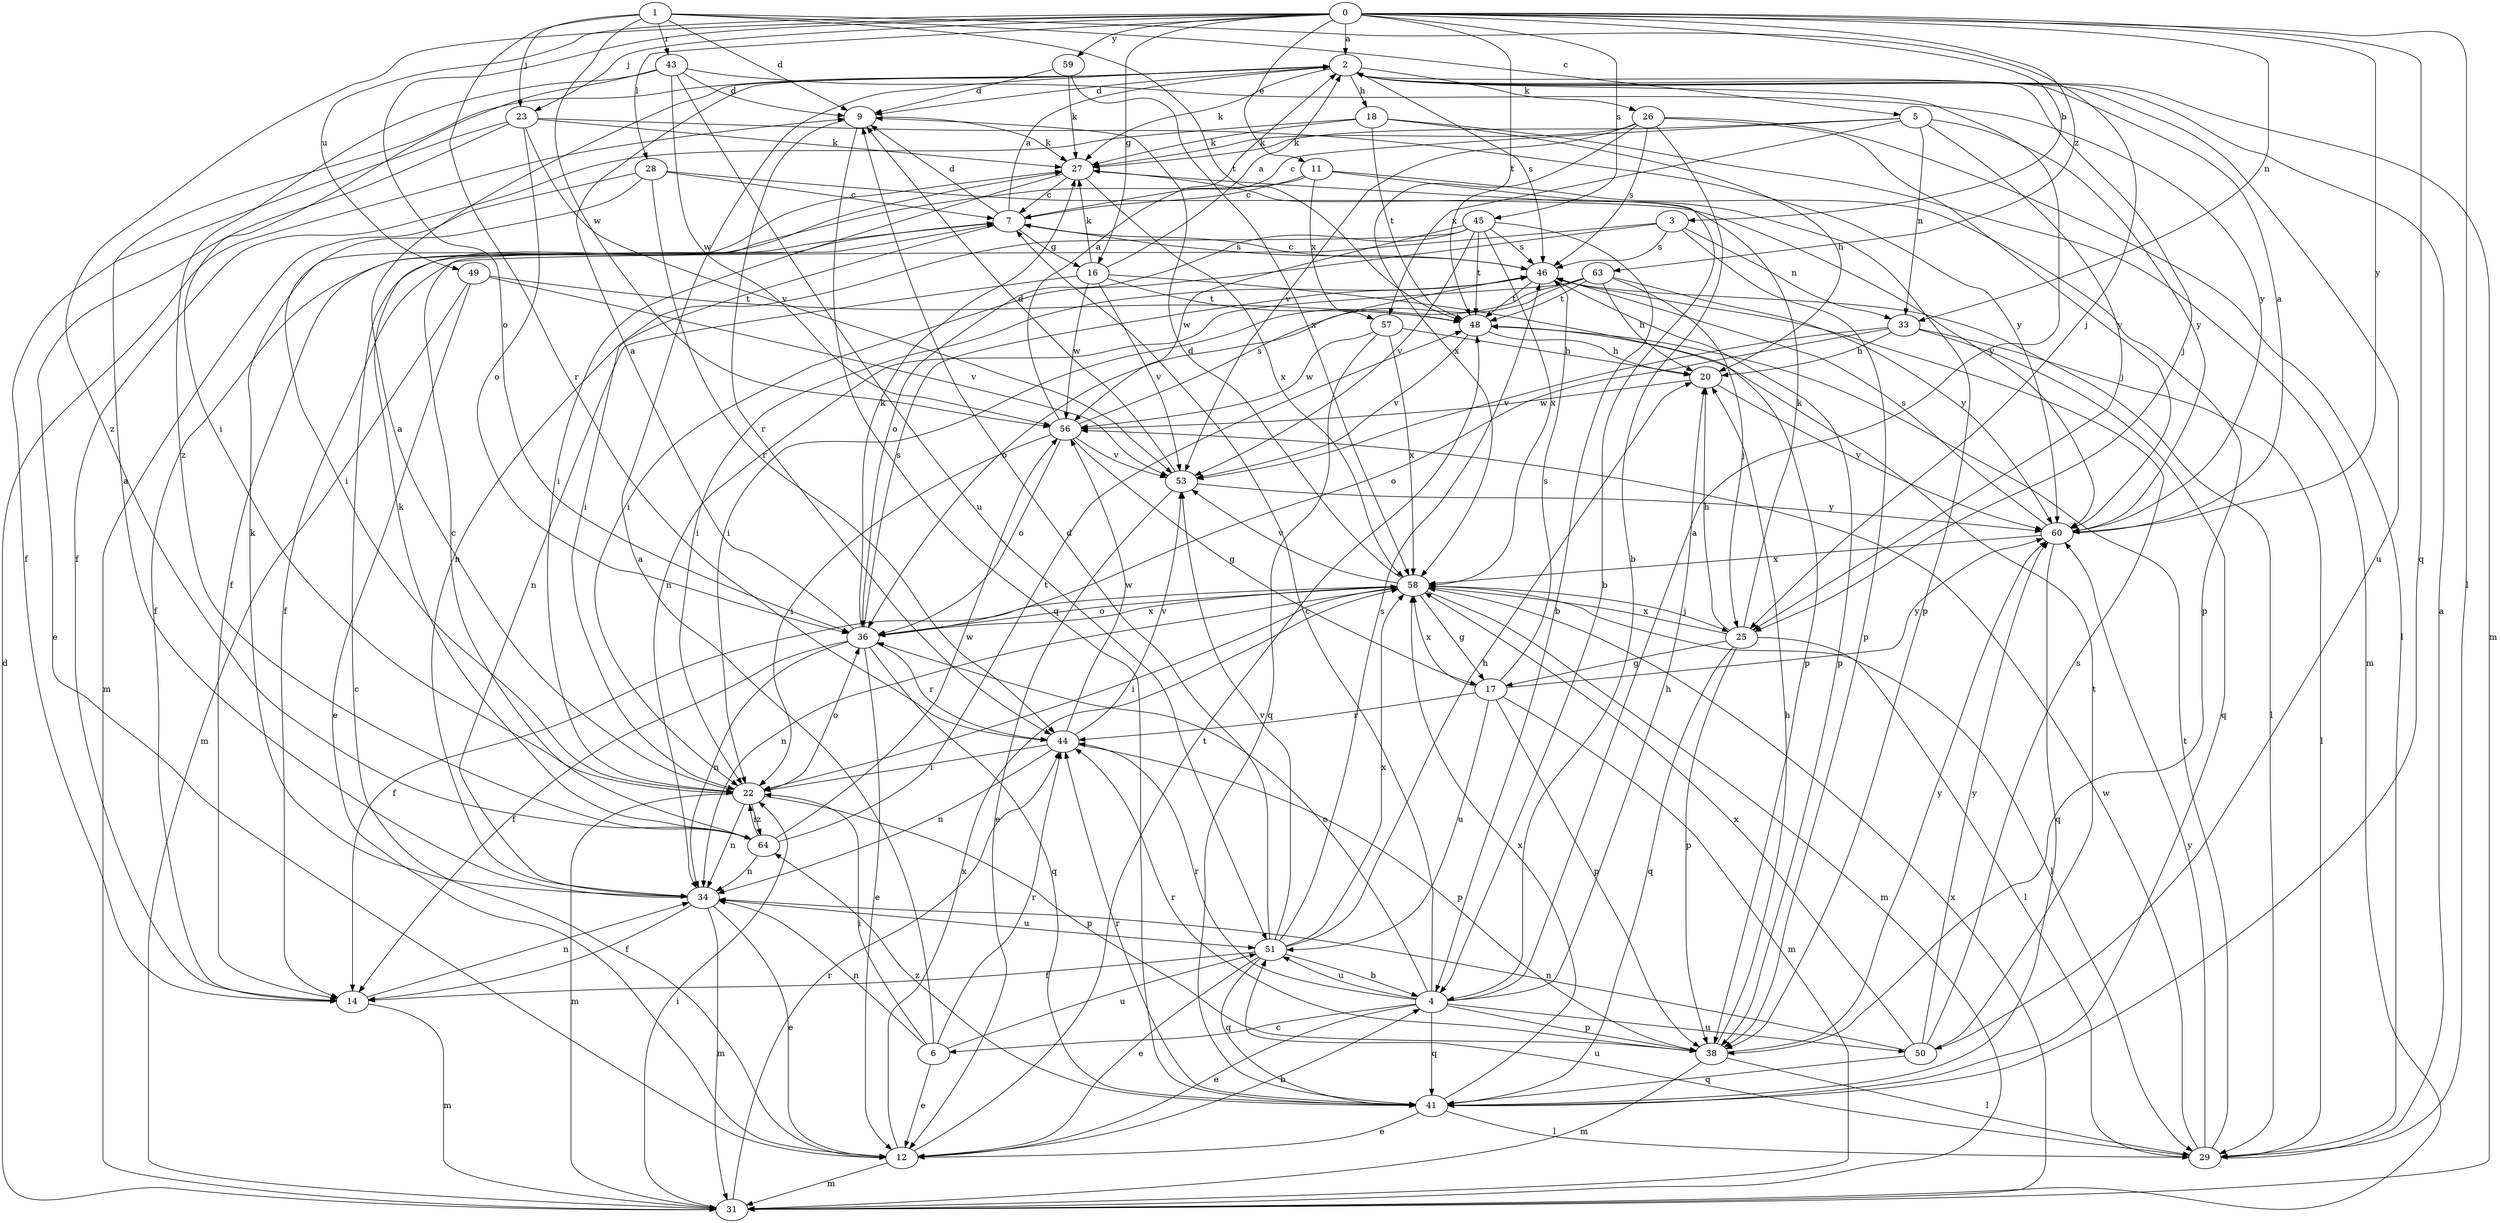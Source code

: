 strict digraph  {
0;
1;
2;
3;
4;
5;
6;
7;
9;
11;
12;
14;
16;
17;
18;
20;
22;
23;
25;
26;
27;
28;
29;
31;
33;
34;
36;
38;
41;
43;
44;
45;
46;
48;
49;
50;
51;
53;
56;
57;
58;
59;
60;
63;
64;
0 -> 2  [label=a];
0 -> 3  [label=b];
0 -> 11  [label=e];
0 -> 16  [label=g];
0 -> 23  [label=j];
0 -> 28  [label=l];
0 -> 29  [label=l];
0 -> 33  [label=n];
0 -> 36  [label=o];
0 -> 41  [label=q];
0 -> 45  [label=s];
0 -> 48  [label=t];
0 -> 49  [label=u];
0 -> 59  [label=y];
0 -> 60  [label=y];
0 -> 63  [label=z];
0 -> 64  [label=z];
1 -> 5  [label=c];
1 -> 9  [label=d];
1 -> 23  [label=j];
1 -> 25  [label=j];
1 -> 43  [label=r];
1 -> 44  [label=r];
1 -> 48  [label=t];
1 -> 56  [label=w];
2 -> 9  [label=d];
2 -> 18  [label=h];
2 -> 25  [label=j];
2 -> 26  [label=k];
2 -> 27  [label=k];
2 -> 31  [label=m];
2 -> 46  [label=s];
2 -> 50  [label=u];
3 -> 14  [label=f];
3 -> 22  [label=i];
3 -> 33  [label=n];
3 -> 38  [label=p];
3 -> 46  [label=s];
4 -> 2  [label=a];
4 -> 6  [label=c];
4 -> 7  [label=c];
4 -> 12  [label=e];
4 -> 20  [label=h];
4 -> 36  [label=o];
4 -> 38  [label=p];
4 -> 41  [label=q];
4 -> 44  [label=r];
4 -> 50  [label=u];
4 -> 51  [label=u];
5 -> 7  [label=c];
5 -> 25  [label=j];
5 -> 27  [label=k];
5 -> 33  [label=n];
5 -> 57  [label=x];
5 -> 60  [label=y];
6 -> 2  [label=a];
6 -> 12  [label=e];
6 -> 22  [label=i];
6 -> 34  [label=n];
6 -> 44  [label=r];
6 -> 51  [label=u];
7 -> 2  [label=a];
7 -> 9  [label=d];
7 -> 14  [label=f];
7 -> 16  [label=g];
7 -> 22  [label=i];
7 -> 46  [label=s];
9 -> 27  [label=k];
9 -> 41  [label=q];
9 -> 44  [label=r];
11 -> 4  [label=b];
11 -> 7  [label=c];
11 -> 14  [label=f];
11 -> 38  [label=p];
11 -> 57  [label=x];
12 -> 4  [label=b];
12 -> 7  [label=c];
12 -> 31  [label=m];
12 -> 48  [label=t];
12 -> 58  [label=x];
14 -> 31  [label=m];
14 -> 34  [label=n];
16 -> 2  [label=a];
16 -> 27  [label=k];
16 -> 34  [label=n];
16 -> 38  [label=p];
16 -> 48  [label=t];
16 -> 53  [label=v];
16 -> 56  [label=w];
17 -> 31  [label=m];
17 -> 38  [label=p];
17 -> 44  [label=r];
17 -> 46  [label=s];
17 -> 51  [label=u];
17 -> 58  [label=x];
17 -> 60  [label=y];
18 -> 14  [label=f];
18 -> 20  [label=h];
18 -> 27  [label=k];
18 -> 31  [label=m];
18 -> 48  [label=t];
20 -> 56  [label=w];
20 -> 60  [label=y];
22 -> 2  [label=a];
22 -> 31  [label=m];
22 -> 34  [label=n];
22 -> 36  [label=o];
22 -> 38  [label=p];
22 -> 64  [label=z];
23 -> 12  [label=e];
23 -> 14  [label=f];
23 -> 27  [label=k];
23 -> 36  [label=o];
23 -> 53  [label=v];
23 -> 60  [label=y];
25 -> 17  [label=g];
25 -> 20  [label=h];
25 -> 27  [label=k];
25 -> 29  [label=l];
25 -> 38  [label=p];
25 -> 41  [label=q];
25 -> 58  [label=x];
26 -> 4  [label=b];
26 -> 27  [label=k];
26 -> 29  [label=l];
26 -> 46  [label=s];
26 -> 53  [label=v];
26 -> 58  [label=x];
26 -> 60  [label=y];
27 -> 7  [label=c];
27 -> 22  [label=i];
27 -> 38  [label=p];
27 -> 58  [label=x];
28 -> 7  [label=c];
28 -> 22  [label=i];
28 -> 31  [label=m];
28 -> 44  [label=r];
28 -> 60  [label=y];
29 -> 2  [label=a];
29 -> 48  [label=t];
29 -> 51  [label=u];
29 -> 56  [label=w];
29 -> 60  [label=y];
31 -> 9  [label=d];
31 -> 22  [label=i];
31 -> 44  [label=r];
31 -> 58  [label=x];
33 -> 20  [label=h];
33 -> 29  [label=l];
33 -> 36  [label=o];
33 -> 41  [label=q];
33 -> 53  [label=v];
34 -> 2  [label=a];
34 -> 12  [label=e];
34 -> 14  [label=f];
34 -> 27  [label=k];
34 -> 31  [label=m];
34 -> 51  [label=u];
36 -> 2  [label=a];
36 -> 12  [label=e];
36 -> 14  [label=f];
36 -> 27  [label=k];
36 -> 34  [label=n];
36 -> 41  [label=q];
36 -> 44  [label=r];
36 -> 46  [label=s];
36 -> 58  [label=x];
38 -> 20  [label=h];
38 -> 29  [label=l];
38 -> 31  [label=m];
38 -> 44  [label=r];
38 -> 60  [label=y];
41 -> 12  [label=e];
41 -> 29  [label=l];
41 -> 44  [label=r];
41 -> 58  [label=x];
41 -> 64  [label=z];
43 -> 9  [label=d];
43 -> 22  [label=i];
43 -> 51  [label=u];
43 -> 56  [label=w];
43 -> 60  [label=y];
43 -> 64  [label=z];
44 -> 22  [label=i];
44 -> 34  [label=n];
44 -> 38  [label=p];
44 -> 53  [label=v];
44 -> 56  [label=w];
45 -> 4  [label=b];
45 -> 34  [label=n];
45 -> 36  [label=o];
45 -> 46  [label=s];
45 -> 48  [label=t];
45 -> 53  [label=v];
45 -> 56  [label=w];
45 -> 58  [label=x];
46 -> 7  [label=c];
46 -> 22  [label=i];
46 -> 29  [label=l];
46 -> 38  [label=p];
46 -> 48  [label=t];
48 -> 20  [label=h];
48 -> 53  [label=v];
49 -> 12  [label=e];
49 -> 31  [label=m];
49 -> 48  [label=t];
49 -> 53  [label=v];
50 -> 34  [label=n];
50 -> 41  [label=q];
50 -> 46  [label=s];
50 -> 48  [label=t];
50 -> 58  [label=x];
50 -> 60  [label=y];
51 -> 4  [label=b];
51 -> 9  [label=d];
51 -> 12  [label=e];
51 -> 14  [label=f];
51 -> 20  [label=h];
51 -> 41  [label=q];
51 -> 46  [label=s];
51 -> 53  [label=v];
51 -> 58  [label=x];
53 -> 9  [label=d];
53 -> 12  [label=e];
53 -> 60  [label=y];
56 -> 2  [label=a];
56 -> 17  [label=g];
56 -> 22  [label=i];
56 -> 36  [label=o];
56 -> 46  [label=s];
56 -> 53  [label=v];
57 -> 20  [label=h];
57 -> 41  [label=q];
57 -> 56  [label=w];
57 -> 58  [label=x];
58 -> 9  [label=d];
58 -> 14  [label=f];
58 -> 17  [label=g];
58 -> 22  [label=i];
58 -> 25  [label=j];
58 -> 29  [label=l];
58 -> 31  [label=m];
58 -> 34  [label=n];
58 -> 36  [label=o];
58 -> 53  [label=v];
59 -> 9  [label=d];
59 -> 27  [label=k];
59 -> 58  [label=x];
60 -> 2  [label=a];
60 -> 41  [label=q];
60 -> 46  [label=s];
60 -> 58  [label=x];
63 -> 20  [label=h];
63 -> 22  [label=i];
63 -> 25  [label=j];
63 -> 34  [label=n];
63 -> 36  [label=o];
63 -> 48  [label=t];
63 -> 60  [label=y];
64 -> 7  [label=c];
64 -> 22  [label=i];
64 -> 27  [label=k];
64 -> 34  [label=n];
64 -> 48  [label=t];
64 -> 56  [label=w];
}
